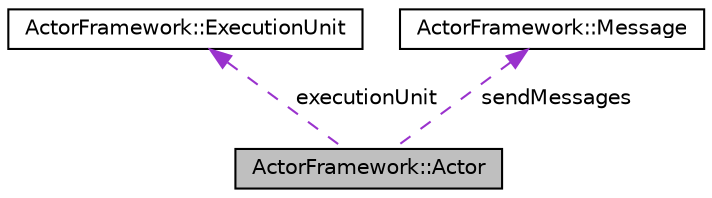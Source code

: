 digraph "ActorFramework::Actor"
{
 // LATEX_PDF_SIZE
  edge [fontname="Helvetica",fontsize="10",labelfontname="Helvetica",labelfontsize="10"];
  node [fontname="Helvetica",fontsize="10",shape=record];
  Node1 [label="ActorFramework::Actor",height=0.2,width=0.4,color="black", fillcolor="grey75", style="filled", fontcolor="black",tooltip="This is the main class of the program. Actors will be in charge of executing the simulation...."];
  Node2 -> Node1 [dir="back",color="darkorchid3",fontsize="10",style="dashed",label=" executionUnit" ,fontname="Helvetica"];
  Node2 [label="ActorFramework::ExecutionUnit",height=0.2,width=0.4,color="black", fillcolor="white", style="filled",URL="$classActorFramework_1_1ExecutionUnit.html",tooltip="Execution units are in charge of processing all the actors. When an actor is created it should be ass..."];
  Node3 -> Node1 [dir="back",color="darkorchid3",fontsize="10",style="dashed",label=" sendMessages" ,fontname="Helvetica"];
  Node3 [label="ActorFramework::Message",height=0.2,width=0.4,color="black", fillcolor="white", style="filled",URL="$classActorFramework_1_1Message.html",tooltip="Messages are shared between different execution units for internal and intra-actor communication."];
}
